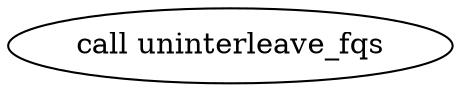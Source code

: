 digraph UninterleaveFastqs {
  #rankdir=LR;
  compound=true;

  # Links
  

  # Nodes
  CALL_uninterleave_fqs [label="call uninterleave_fqs"]
}
